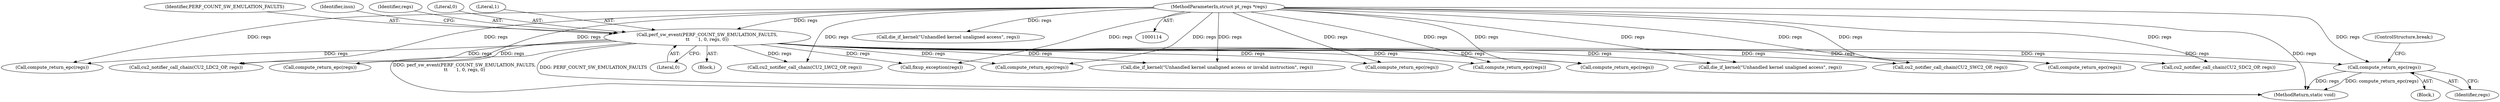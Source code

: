 digraph "0_linux_a8b0ca17b80e92faab46ee7179ba9e99ccb61233_12@pointer" {
"1000330" [label="(Call,compute_return_epc(regs))"];
"1000122" [label="(Call,perf_sw_event(PERF_COUNT_SW_EMULATION_FAULTS,\n\t\t      1, 0, regs, 0))"];
"1000115" [label="(MethodParameterIn,struct pt_regs *regs)"];
"1000391" [label="(Call,fixup_exception(regs))"];
"1000167" [label="(Call,compute_return_epc(regs))"];
"1000332" [label="(ControlStructure,break;)"];
"1000127" [label="(Literal,0)"];
"1000402" [label="(Call,die_if_kernel(\"Unhandled kernel unaligned access\", regs))"];
"1000123" [label="(Identifier,PERF_COUNT_SW_EMULATION_FAULTS)"];
"1000331" [label="(Identifier,regs)"];
"1000355" [label="(Call,compute_return_epc(regs))"];
"1000130" [label="(Identifier,insn)"];
"1000126" [label="(Identifier,regs)"];
"1000192" [label="(Call,compute_return_epc(regs))"];
"1000375" [label="(Call,cu2_notifier_call_chain(CU2_SWC2_OP, regs))"];
"1000416" [label="(MethodReturn,static void)"];
"1000305" [label="(Call,compute_return_epc(regs))"];
"1000125" [label="(Literal,0)"];
"1000410" [label="(Call,die_if_kernel(\"Unhandled kernel unaligned access or invalid instruction\", regs))"];
"1000242" [label="(Call,compute_return_epc(regs))"];
"1000139" [label="(Block,)"];
"1000124" [label="(Literal,1)"];
"1000370" [label="(Call,cu2_notifier_call_chain(CU2_LDC2_OP, regs))"];
"1000217" [label="(Call,compute_return_epc(regs))"];
"1000115" [label="(MethodParameterIn,struct pt_regs *regs)"];
"1000380" [label="(Call,cu2_notifier_call_chain(CU2_SDC2_OP, regs))"];
"1000394" [label="(Call,die_if_kernel(\"Unhandled kernel unaligned access\", regs))"];
"1000122" [label="(Call,perf_sw_event(PERF_COUNT_SW_EMULATION_FAULTS,\n\t\t      1, 0, regs, 0))"];
"1000268" [label="(Call,compute_return_epc(regs))"];
"1000330" [label="(Call,compute_return_epc(regs))"];
"1000118" [label="(Block,)"];
"1000365" [label="(Call,cu2_notifier_call_chain(CU2_LWC2_OP, regs))"];
"1000330" -> "1000139"  [label="AST: "];
"1000330" -> "1000331"  [label="CFG: "];
"1000331" -> "1000330"  [label="AST: "];
"1000332" -> "1000330"  [label="CFG: "];
"1000330" -> "1000416"  [label="DDG: regs"];
"1000330" -> "1000416"  [label="DDG: compute_return_epc(regs)"];
"1000122" -> "1000330"  [label="DDG: regs"];
"1000115" -> "1000330"  [label="DDG: regs"];
"1000122" -> "1000118"  [label="AST: "];
"1000122" -> "1000127"  [label="CFG: "];
"1000123" -> "1000122"  [label="AST: "];
"1000124" -> "1000122"  [label="AST: "];
"1000125" -> "1000122"  [label="AST: "];
"1000126" -> "1000122"  [label="AST: "];
"1000127" -> "1000122"  [label="AST: "];
"1000130" -> "1000122"  [label="CFG: "];
"1000122" -> "1000416"  [label="DDG: PERF_COUNT_SW_EMULATION_FAULTS"];
"1000122" -> "1000416"  [label="DDG: perf_sw_event(PERF_COUNT_SW_EMULATION_FAULTS,\n\t\t      1, 0, regs, 0)"];
"1000115" -> "1000122"  [label="DDG: regs"];
"1000122" -> "1000167"  [label="DDG: regs"];
"1000122" -> "1000192"  [label="DDG: regs"];
"1000122" -> "1000217"  [label="DDG: regs"];
"1000122" -> "1000242"  [label="DDG: regs"];
"1000122" -> "1000268"  [label="DDG: regs"];
"1000122" -> "1000305"  [label="DDG: regs"];
"1000122" -> "1000355"  [label="DDG: regs"];
"1000122" -> "1000365"  [label="DDG: regs"];
"1000122" -> "1000370"  [label="DDG: regs"];
"1000122" -> "1000375"  [label="DDG: regs"];
"1000122" -> "1000380"  [label="DDG: regs"];
"1000122" -> "1000391"  [label="DDG: regs"];
"1000122" -> "1000402"  [label="DDG: regs"];
"1000122" -> "1000410"  [label="DDG: regs"];
"1000115" -> "1000114"  [label="AST: "];
"1000115" -> "1000416"  [label="DDG: regs"];
"1000115" -> "1000167"  [label="DDG: regs"];
"1000115" -> "1000192"  [label="DDG: regs"];
"1000115" -> "1000217"  [label="DDG: regs"];
"1000115" -> "1000242"  [label="DDG: regs"];
"1000115" -> "1000268"  [label="DDG: regs"];
"1000115" -> "1000305"  [label="DDG: regs"];
"1000115" -> "1000355"  [label="DDG: regs"];
"1000115" -> "1000365"  [label="DDG: regs"];
"1000115" -> "1000370"  [label="DDG: regs"];
"1000115" -> "1000375"  [label="DDG: regs"];
"1000115" -> "1000380"  [label="DDG: regs"];
"1000115" -> "1000391"  [label="DDG: regs"];
"1000115" -> "1000394"  [label="DDG: regs"];
"1000115" -> "1000402"  [label="DDG: regs"];
"1000115" -> "1000410"  [label="DDG: regs"];
}
